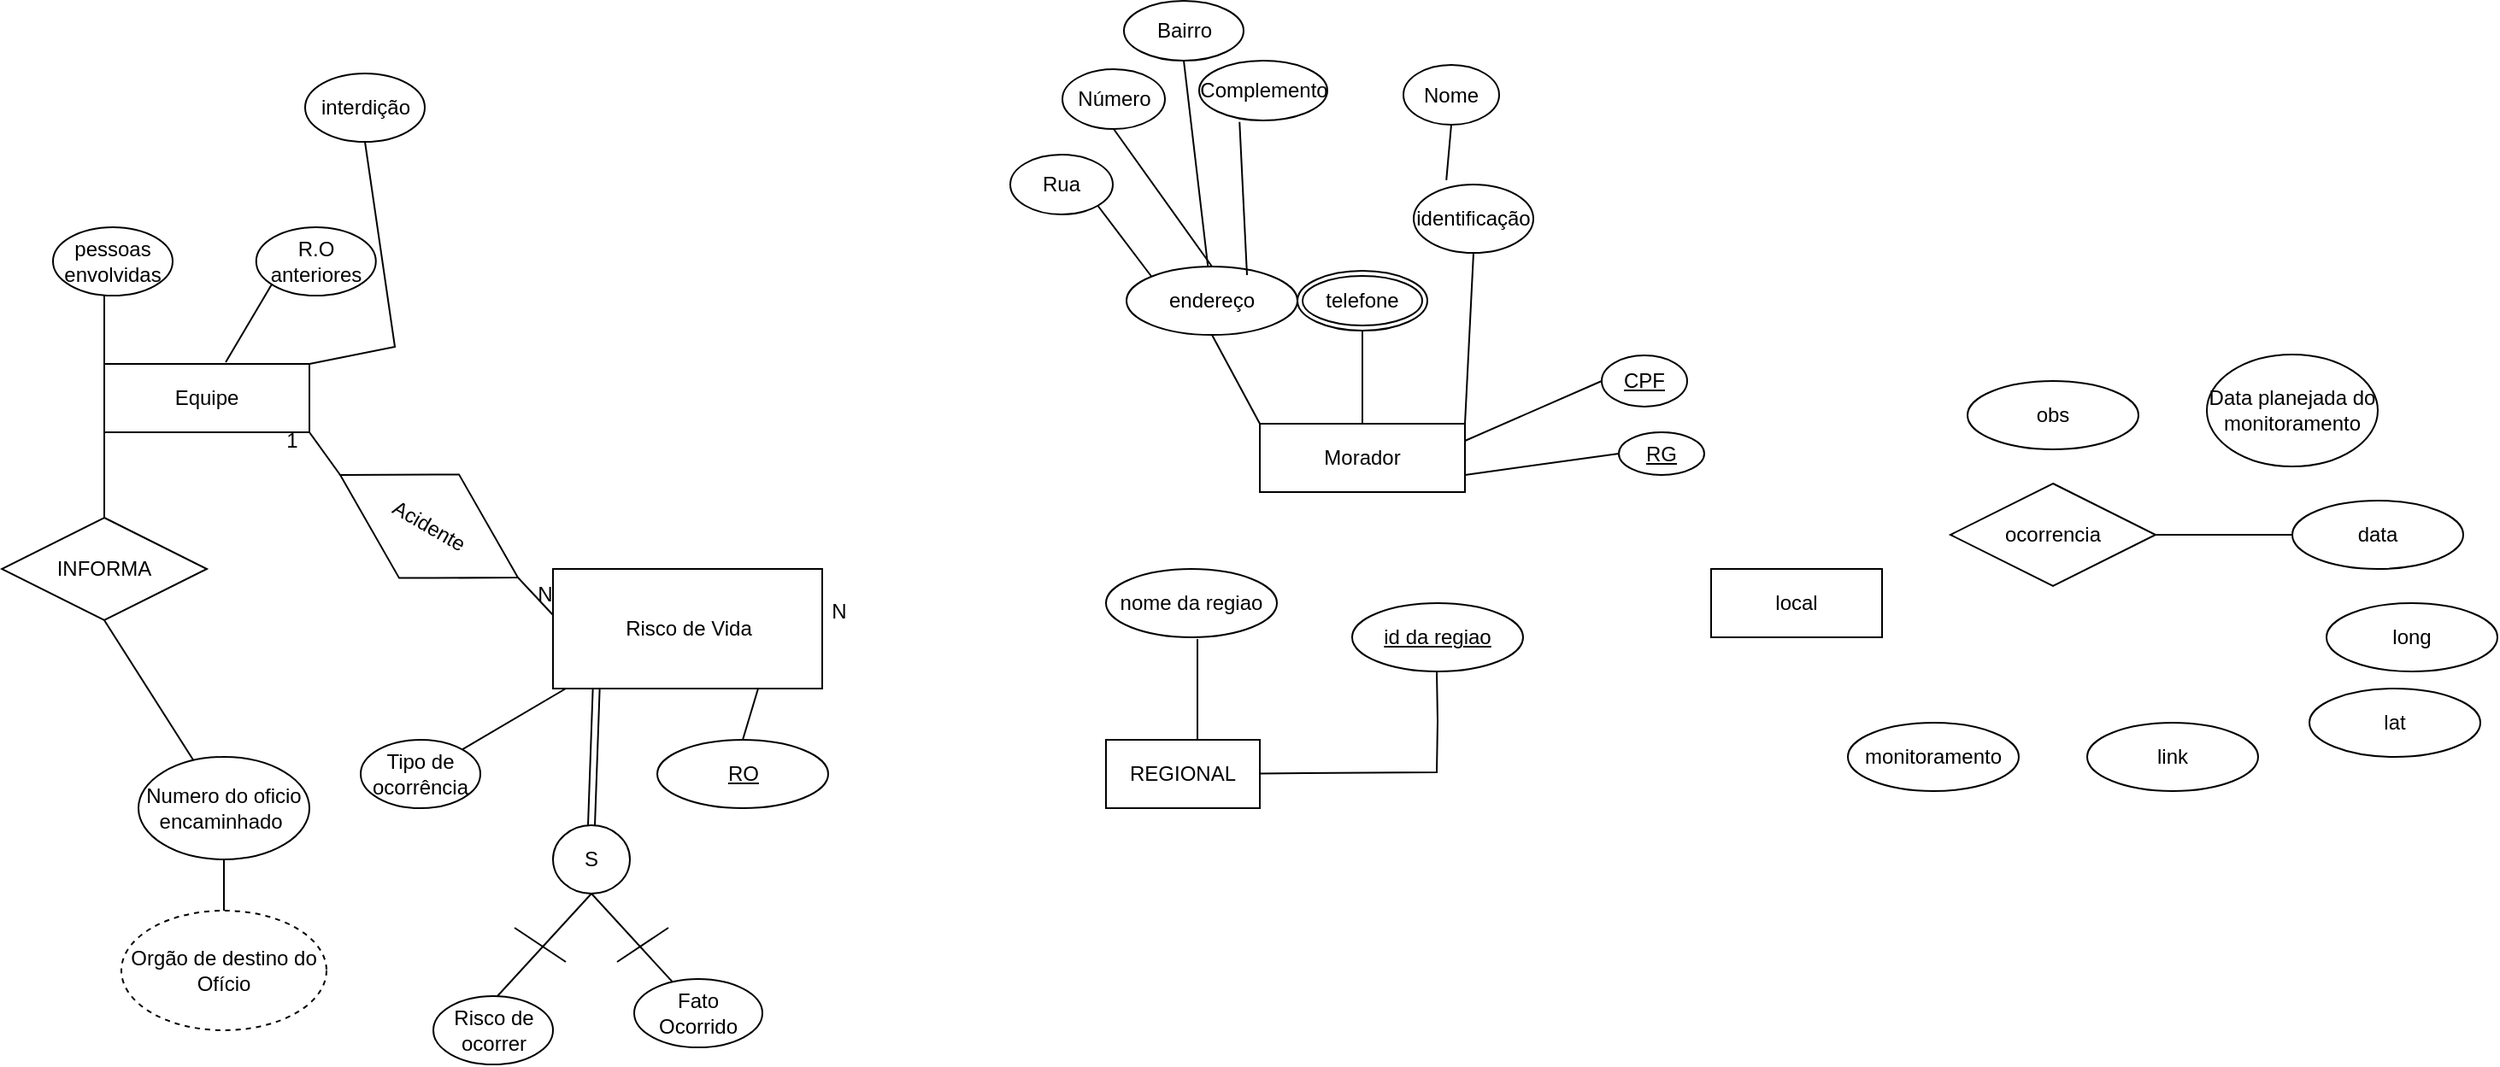 <mxfile version="22.0.7" type="github">
  <diagram id="C5RBs43oDa-KdzZeNtuy" name="Page-1">
    <mxGraphModel dx="1120" dy="1607" grid="1" gridSize="10" guides="1" tooltips="1" connect="1" arrows="1" fold="1" page="1" pageScale="1" pageWidth="827" pageHeight="1169" math="0" shadow="0">
      <root>
        <mxCell id="WIyWlLk6GJQsqaUBKTNV-0" />
        <mxCell id="WIyWlLk6GJQsqaUBKTNV-1" parent="WIyWlLk6GJQsqaUBKTNV-0" />
        <mxCell id="PrvRkz_TOc2St610Ay0l-1" value="Equipe" style="rounded=0;whiteSpace=wrap;html=1;" parent="WIyWlLk6GJQsqaUBKTNV-1" vertex="1">
          <mxGeometry x="90" y="160" width="120" height="40" as="geometry" />
        </mxCell>
        <mxCell id="PrvRkz_TOc2St610Ay0l-5" value="" style="endArrow=none;html=1;rounded=0;entryX=1;entryY=1;entryDx=0;entryDy=0;exitX=0;exitY=0.5;exitDx=0;exitDy=0;" parent="WIyWlLk6GJQsqaUBKTNV-1" source="fVXsZCScKOvvf57o9i3i-1" target="PrvRkz_TOc2St610Ay0l-1" edge="1">
          <mxGeometry width="50" height="50" relative="1" as="geometry">
            <mxPoint x="223.181" y="293.284" as="sourcePoint" />
            <mxPoint x="250" y="140" as="targetPoint" />
          </mxGeometry>
        </mxCell>
        <mxCell id="PrvRkz_TOc2St610Ay0l-13" value="" style="endArrow=none;html=1;rounded=0;exitX=0.592;exitY=-0.025;exitDx=0;exitDy=0;exitPerimeter=0;" parent="WIyWlLk6GJQsqaUBKTNV-1" source="PrvRkz_TOc2St610Ay0l-1" edge="1">
          <mxGeometry width="50" height="50" relative="1" as="geometry">
            <mxPoint x="390" y="260" as="sourcePoint" />
            <mxPoint x="190" y="110" as="targetPoint" />
            <Array as="points">
              <mxPoint x="190" y="110" />
            </Array>
          </mxGeometry>
        </mxCell>
        <mxCell id="PrvRkz_TOc2St610Ay0l-14" value="R.O anteriores" style="ellipse;whiteSpace=wrap;html=1;" parent="WIyWlLk6GJQsqaUBKTNV-1" vertex="1">
          <mxGeometry x="178.88" y="80" width="70" height="40" as="geometry" />
        </mxCell>
        <mxCell id="PrvRkz_TOc2St610Ay0l-15" value="" style="endArrow=none;html=1;rounded=0;exitX=1;exitY=0;exitDx=0;exitDy=0;entryX=0.5;entryY=1;entryDx=0;entryDy=0;" parent="WIyWlLk6GJQsqaUBKTNV-1" source="PrvRkz_TOc2St610Ay0l-1" target="PrvRkz_TOc2St610Ay0l-16" edge="1">
          <mxGeometry width="50" height="50" relative="1" as="geometry">
            <mxPoint x="390" y="260" as="sourcePoint" />
            <mxPoint x="310" y="140" as="targetPoint" />
            <Array as="points">
              <mxPoint x="260" y="150" />
            </Array>
          </mxGeometry>
        </mxCell>
        <mxCell id="PrvRkz_TOc2St610Ay0l-16" value="interdição" style="ellipse;whiteSpace=wrap;html=1;" parent="WIyWlLk6GJQsqaUBKTNV-1" vertex="1">
          <mxGeometry x="207.5" y="-10" width="70" height="40" as="geometry" />
        </mxCell>
        <mxCell id="PrvRkz_TOc2St610Ay0l-18" value="" style="endArrow=none;html=1;rounded=0;exitX=0;exitY=0;exitDx=0;exitDy=0;" parent="WIyWlLk6GJQsqaUBKTNV-1" source="PrvRkz_TOc2St610Ay0l-1" edge="1">
          <mxGeometry width="50" height="50" relative="1" as="geometry">
            <mxPoint x="390" y="260" as="sourcePoint" />
            <mxPoint x="90" y="110" as="targetPoint" />
          </mxGeometry>
        </mxCell>
        <mxCell id="PrvRkz_TOc2St610Ay0l-19" value="pessoas envolvidas" style="ellipse;whiteSpace=wrap;html=1;" parent="WIyWlLk6GJQsqaUBKTNV-1" vertex="1">
          <mxGeometry x="60" y="80" width="70" height="40" as="geometry" />
        </mxCell>
        <mxCell id="PrvRkz_TOc2St610Ay0l-24" value="" style="endArrow=none;html=1;rounded=0;entryX=0;entryY=1;entryDx=0;entryDy=0;" parent="WIyWlLk6GJQsqaUBKTNV-1" target="PrvRkz_TOc2St610Ay0l-1" edge="1">
          <mxGeometry width="50" height="50" relative="1" as="geometry">
            <mxPoint x="90" y="260" as="sourcePoint" />
            <mxPoint x="440" y="210" as="targetPoint" />
          </mxGeometry>
        </mxCell>
        <mxCell id="PrvRkz_TOc2St610Ay0l-25" value="Numero do oficio encaminhado&amp;nbsp;" style="ellipse;whiteSpace=wrap;html=1;" parent="WIyWlLk6GJQsqaUBKTNV-1" vertex="1">
          <mxGeometry x="110" y="390" width="100" height="60" as="geometry" />
        </mxCell>
        <mxCell id="PrvRkz_TOc2St610Ay0l-28" value="Morador" style="rounded=0;whiteSpace=wrap;html=1;" parent="WIyWlLk6GJQsqaUBKTNV-1" vertex="1">
          <mxGeometry x="766" y="195" width="120" height="40" as="geometry" />
        </mxCell>
        <mxCell id="PrvRkz_TOc2St610Ay0l-29" value="" style="endArrow=none;html=1;rounded=0;exitX=0.5;exitY=0;exitDx=0;exitDy=0;entryX=0.5;entryY=1;entryDx=0;entryDy=0;" parent="WIyWlLk6GJQsqaUBKTNV-1" source="PrvRkz_TOc2St610Ay0l-28" target="NeO4dmOVWxTtskisOT3O-9" edge="1">
          <mxGeometry width="50" height="50" relative="1" as="geometry">
            <mxPoint x="826" y="165" as="sourcePoint" />
            <mxPoint x="826" y="125" as="targetPoint" />
          </mxGeometry>
        </mxCell>
        <mxCell id="uyjfCOBZuGkscZn23ESY-0" value="Nome" style="ellipse;whiteSpace=wrap;html=1;" parent="WIyWlLk6GJQsqaUBKTNV-1" vertex="1">
          <mxGeometry x="850" y="-15" width="56" height="35" as="geometry" />
        </mxCell>
        <mxCell id="uyjfCOBZuGkscZn23ESY-1" value="identificação" style="ellipse;whiteSpace=wrap;html=1;" parent="WIyWlLk6GJQsqaUBKTNV-1" vertex="1">
          <mxGeometry x="856" y="55" width="70" height="40" as="geometry" />
        </mxCell>
        <mxCell id="uyjfCOBZuGkscZn23ESY-2" value="" style="endArrow=none;html=1;rounded=0;entryX=1;entryY=0;entryDx=0;entryDy=0;exitX=0.5;exitY=1;exitDx=0;exitDy=0;" parent="WIyWlLk6GJQsqaUBKTNV-1" source="uyjfCOBZuGkscZn23ESY-1" target="PrvRkz_TOc2St610Ay0l-28" edge="1">
          <mxGeometry width="50" height="50" relative="1" as="geometry">
            <mxPoint x="886" y="95" as="sourcePoint" />
            <mxPoint x="886" y="175" as="targetPoint" />
          </mxGeometry>
        </mxCell>
        <mxCell id="uyjfCOBZuGkscZn23ESY-3" value="" style="endArrow=none;html=1;rounded=0;exitX=1;exitY=0.25;exitDx=0;exitDy=0;entryX=0;entryY=0.5;entryDx=0;entryDy=0;" parent="WIyWlLk6GJQsqaUBKTNV-1" source="PrvRkz_TOc2St610Ay0l-28" target="NeO4dmOVWxTtskisOT3O-18" edge="1">
          <mxGeometry width="50" height="50" relative="1" as="geometry">
            <mxPoint x="916" y="205" as="sourcePoint" />
            <mxPoint x="966" y="205" as="targetPoint" />
          </mxGeometry>
        </mxCell>
        <mxCell id="uyjfCOBZuGkscZn23ESY-16" value="" style="verticalLabelPosition=bottom;verticalAlign=top;html=1;shape=mxgraph.flowchart.on-page_reference;" parent="WIyWlLk6GJQsqaUBKTNV-1" vertex="1">
          <mxGeometry x="352.5" y="430" width="45" height="40" as="geometry" />
        </mxCell>
        <mxCell id="uyjfCOBZuGkscZn23ESY-18" value="" style="endArrow=none;html=1;rounded=0;exitX=0.5;exitY=1;exitDx=0;exitDy=0;exitPerimeter=0;" parent="WIyWlLk6GJQsqaUBKTNV-1" source="uyjfCOBZuGkscZn23ESY-16" edge="1">
          <mxGeometry width="50" height="50" relative="1" as="geometry">
            <mxPoint x="430" y="510" as="sourcePoint" />
            <mxPoint x="320" y="530" as="targetPoint" />
          </mxGeometry>
        </mxCell>
        <mxCell id="uyjfCOBZuGkscZn23ESY-19" value="" style="endArrow=none;html=1;rounded=0;entryX=0.5;entryY=1;entryDx=0;entryDy=0;entryPerimeter=0;" parent="WIyWlLk6GJQsqaUBKTNV-1" target="uyjfCOBZuGkscZn23ESY-16" edge="1">
          <mxGeometry width="50" height="50" relative="1" as="geometry">
            <mxPoint x="430" y="530" as="sourcePoint" />
            <mxPoint x="480" y="460" as="targetPoint" />
          </mxGeometry>
        </mxCell>
        <mxCell id="uyjfCOBZuGkscZn23ESY-20" value="" style="endArrow=none;html=1;rounded=0;" parent="WIyWlLk6GJQsqaUBKTNV-1" edge="1">
          <mxGeometry width="50" height="50" relative="1" as="geometry">
            <mxPoint x="390" y="510" as="sourcePoint" />
            <mxPoint x="420" y="490" as="targetPoint" />
          </mxGeometry>
        </mxCell>
        <mxCell id="uyjfCOBZuGkscZn23ESY-21" value="" style="endArrow=none;html=1;rounded=0;" parent="WIyWlLk6GJQsqaUBKTNV-1" edge="1">
          <mxGeometry width="50" height="50" relative="1" as="geometry">
            <mxPoint x="360" y="510" as="sourcePoint" />
            <mxPoint x="330" y="490" as="targetPoint" />
          </mxGeometry>
        </mxCell>
        <mxCell id="uyjfCOBZuGkscZn23ESY-25" value="" style="endArrow=none;html=1;rounded=0;exitX=1;exitY=0.5;exitDx=0;exitDy=0;entryX=0;entryY=0.5;entryDx=0;entryDy=0;" parent="WIyWlLk6GJQsqaUBKTNV-1" source="fVXsZCScKOvvf57o9i3i-1" edge="1">
          <mxGeometry width="50" height="50" relative="1" as="geometry">
            <mxPoint x="266.643" y="280.178" as="sourcePoint" />
            <mxPoint x="360" y="315" as="targetPoint" />
          </mxGeometry>
        </mxCell>
        <mxCell id="uyjfCOBZuGkscZn23ESY-26" value="" style="endArrow=none;html=1;rounded=0;exitX=0;exitY=1;exitDx=0;exitDy=0;" parent="WIyWlLk6GJQsqaUBKTNV-1" target="uyjfCOBZuGkscZn23ESY-27" edge="1">
          <mxGeometry width="50" height="50" relative="1" as="geometry">
            <mxPoint x="360" y="350" as="sourcePoint" />
            <mxPoint x="300" y="370" as="targetPoint" />
          </mxGeometry>
        </mxCell>
        <mxCell id="uyjfCOBZuGkscZn23ESY-27" value="Tipo de ocorrência" style="ellipse;whiteSpace=wrap;html=1;" parent="WIyWlLk6GJQsqaUBKTNV-1" vertex="1">
          <mxGeometry x="240" y="380" width="70" height="40" as="geometry" />
        </mxCell>
        <mxCell id="MZsd6Ya7zDLGfJmb7HzW-5" value="S" style="text;html=1;strokeColor=none;fillColor=none;align=center;verticalAlign=middle;whiteSpace=wrap;rounded=0;" parent="WIyWlLk6GJQsqaUBKTNV-1" vertex="1">
          <mxGeometry x="345" y="435" width="60" height="30" as="geometry" />
        </mxCell>
        <mxCell id="MZsd6Ya7zDLGfJmb7HzW-6" value="Risco de ocorrer" style="ellipse;whiteSpace=wrap;html=1;" parent="WIyWlLk6GJQsqaUBKTNV-1" vertex="1">
          <mxGeometry x="282.5" y="530" width="70" height="40" as="geometry" />
        </mxCell>
        <mxCell id="MZsd6Ya7zDLGfJmb7HzW-7" value="Fato Ocorrido" style="ellipse;whiteSpace=wrap;html=1;" parent="WIyWlLk6GJQsqaUBKTNV-1" vertex="1">
          <mxGeometry x="400" y="520" width="75" height="40" as="geometry" />
        </mxCell>
        <mxCell id="MZsd6Ya7zDLGfJmb7HzW-9" value="Data planejada do monitoramento" style="ellipse;whiteSpace=wrap;html=1;" parent="WIyWlLk6GJQsqaUBKTNV-1" vertex="1">
          <mxGeometry x="1320" y="154.49" width="100" height="65.51" as="geometry" />
        </mxCell>
        <mxCell id="MZsd6Ya7zDLGfJmb7HzW-11" value="INFORMA" style="shape=rhombus;perimeter=rhombusPerimeter;whiteSpace=wrap;html=1;align=center;" parent="WIyWlLk6GJQsqaUBKTNV-1" vertex="1">
          <mxGeometry x="30" y="250" width="120" height="60" as="geometry" />
        </mxCell>
        <mxCell id="MZsd6Ya7zDLGfJmb7HzW-14" value="" style="endArrow=none;html=1;rounded=0;" parent="WIyWlLk6GJQsqaUBKTNV-1" target="PrvRkz_TOc2St610Ay0l-25" edge="1">
          <mxGeometry width="50" height="50" relative="1" as="geometry">
            <mxPoint x="90" y="310" as="sourcePoint" />
            <mxPoint x="440" y="320" as="targetPoint" />
          </mxGeometry>
        </mxCell>
        <mxCell id="MZsd6Ya7zDLGfJmb7HzW-15" value="Orgão de destino do Ofício" style="ellipse;whiteSpace=wrap;html=1;align=center;dashed=1;" parent="WIyWlLk6GJQsqaUBKTNV-1" vertex="1">
          <mxGeometry x="100" y="480" width="120" height="70" as="geometry" />
        </mxCell>
        <mxCell id="MZsd6Ya7zDLGfJmb7HzW-16" value="" style="endArrow=none;html=1;rounded=0;exitX=0.5;exitY=1;exitDx=0;exitDy=0;" parent="WIyWlLk6GJQsqaUBKTNV-1" source="PrvRkz_TOc2St610Ay0l-25" target="MZsd6Ya7zDLGfJmb7HzW-15" edge="1">
          <mxGeometry width="50" height="50" relative="1" as="geometry">
            <mxPoint x="510" y="510" as="sourcePoint" />
            <mxPoint x="560" y="460" as="targetPoint" />
          </mxGeometry>
        </mxCell>
        <mxCell id="MZsd6Ya7zDLGfJmb7HzW-20" value="monitoramento" style="ellipse;whiteSpace=wrap;html=1;align=center;" parent="WIyWlLk6GJQsqaUBKTNV-1" vertex="1">
          <mxGeometry x="1110" y="370" width="100" height="40" as="geometry" />
        </mxCell>
        <mxCell id="jK4c6H0Ts9YG_bzILDkd-0" value="N" style="text;html=1;strokeColor=none;fillColor=none;align=center;verticalAlign=middle;whiteSpace=wrap;rounded=0;" parent="WIyWlLk6GJQsqaUBKTNV-1" vertex="1">
          <mxGeometry x="490" y="290" width="60" height="30" as="geometry" />
        </mxCell>
        <mxCell id="jK4c6H0Ts9YG_bzILDkd-4" value="N" style="text;html=1;strokeColor=none;fillColor=none;align=center;verticalAlign=middle;whiteSpace=wrap;rounded=0;" parent="WIyWlLk6GJQsqaUBKTNV-1" vertex="1">
          <mxGeometry x="317.5" y="280" width="60" height="30" as="geometry" />
        </mxCell>
        <mxCell id="jK4c6H0Ts9YG_bzILDkd-5" value="1" style="text;html=1;strokeColor=none;fillColor=none;align=center;verticalAlign=middle;whiteSpace=wrap;rounded=0;" parent="WIyWlLk6GJQsqaUBKTNV-1" vertex="1">
          <mxGeometry x="170" y="190" width="60" height="30" as="geometry" />
        </mxCell>
        <mxCell id="t3xJQV-ZgWTzb67pA7qt-0" value="RO" style="ellipse;whiteSpace=wrap;html=1;align=center;fontStyle=4;" parent="WIyWlLk6GJQsqaUBKTNV-1" vertex="1">
          <mxGeometry x="413.5" y="380" width="100" height="40" as="geometry" />
        </mxCell>
        <mxCell id="t3xJQV-ZgWTzb67pA7qt-1" value="" style="endArrow=none;html=1;rounded=0;exitX=0.75;exitY=1;exitDx=0;exitDy=0;entryX=0.5;entryY=0;entryDx=0;entryDy=0;" parent="WIyWlLk6GJQsqaUBKTNV-1" target="t3xJQV-ZgWTzb67pA7qt-0" edge="1">
          <mxGeometry width="50" height="50" relative="1" as="geometry">
            <mxPoint x="472.5" y="350" as="sourcePoint" />
            <mxPoint x="630" y="420" as="targetPoint" />
          </mxGeometry>
        </mxCell>
        <mxCell id="fVXsZCScKOvvf57o9i3i-2" value="" style="endArrow=none;html=1;rounded=0;entryX=1;entryY=1;entryDx=0;entryDy=0;exitX=1;exitY=0.5;exitDx=0;exitDy=0;" parent="WIyWlLk6GJQsqaUBKTNV-1" source="fVXsZCScKOvvf57o9i3i-1" target="fVXsZCScKOvvf57o9i3i-1" edge="1">
          <mxGeometry width="50" height="50" relative="1" as="geometry">
            <mxPoint x="223.181" y="293.284" as="sourcePoint" />
            <mxPoint x="210" y="200" as="targetPoint" />
          </mxGeometry>
        </mxCell>
        <mxCell id="fVXsZCScKOvvf57o9i3i-1" value="Acidente" style="shape=rhombus;perimeter=rhombusPerimeter;whiteSpace=wrap;html=1;align=center;rotation=30;" parent="WIyWlLk6GJQsqaUBKTNV-1" vertex="1">
          <mxGeometry x="220" y="220" width="120" height="70" as="geometry" />
        </mxCell>
        <mxCell id="fVXsZCScKOvvf57o9i3i-3" value="" style="shape=link;html=1;rounded=0;exitX=0.119;exitY=0.987;exitDx=0;exitDy=0;exitPerimeter=0;entryX=0.5;entryY=0;entryDx=0;entryDy=0;entryPerimeter=0;" parent="WIyWlLk6GJQsqaUBKTNV-1" target="uyjfCOBZuGkscZn23ESY-16" edge="1">
          <mxGeometry width="100" relative="1" as="geometry">
            <mxPoint x="377.85" y="349.09" as="sourcePoint" />
            <mxPoint x="530" y="380" as="targetPoint" />
          </mxGeometry>
        </mxCell>
        <mxCell id="wc_RnZq1DOK2cN5d9Vo4-1" value="endereço" style="ellipse;whiteSpace=wrap;html=1;align=center;" parent="WIyWlLk6GJQsqaUBKTNV-1" vertex="1">
          <mxGeometry x="688" y="103.01" width="100" height="40" as="geometry" />
        </mxCell>
        <mxCell id="abQKeBMtRY9wUSzvEeuI-0" value="Risco de Vida" style="whiteSpace=wrap;html=1;align=center;" parent="WIyWlLk6GJQsqaUBKTNV-1" vertex="1">
          <mxGeometry x="352.5" y="280" width="157.5" height="70" as="geometry" />
        </mxCell>
        <mxCell id="NeO4dmOVWxTtskisOT3O-0" value="Rua" style="ellipse;whiteSpace=wrap;html=1;align=center;" parent="WIyWlLk6GJQsqaUBKTNV-1" vertex="1">
          <mxGeometry x="620" y="37.5" width="60" height="35" as="geometry" />
        </mxCell>
        <mxCell id="NeO4dmOVWxTtskisOT3O-1" value="" style="endArrow=none;html=1;rounded=0;entryX=1;entryY=1;entryDx=0;entryDy=0;exitX=0;exitY=0;exitDx=0;exitDy=0;" parent="WIyWlLk6GJQsqaUBKTNV-1" source="wc_RnZq1DOK2cN5d9Vo4-1" target="NeO4dmOVWxTtskisOT3O-0" edge="1">
          <mxGeometry relative="1" as="geometry">
            <mxPoint x="676" y="75" as="sourcePoint" />
            <mxPoint x="640" y="15" as="targetPoint" />
          </mxGeometry>
        </mxCell>
        <mxCell id="NeO4dmOVWxTtskisOT3O-2" value="Número" style="ellipse;whiteSpace=wrap;html=1;align=center;" parent="WIyWlLk6GJQsqaUBKTNV-1" vertex="1">
          <mxGeometry x="650.5" y="-12.5" width="60" height="35" as="geometry" />
        </mxCell>
        <mxCell id="NeO4dmOVWxTtskisOT3O-3" value="" style="endArrow=none;html=1;rounded=0;entryX=0.5;entryY=1;entryDx=0;entryDy=0;exitX=0.5;exitY=0;exitDx=0;exitDy=0;" parent="WIyWlLk6GJQsqaUBKTNV-1" source="wc_RnZq1DOK2cN5d9Vo4-1" target="NeO4dmOVWxTtskisOT3O-2" edge="1">
          <mxGeometry relative="1" as="geometry">
            <mxPoint x="814" y="31" as="sourcePoint" />
            <mxPoint x="946" y="55" as="targetPoint" />
          </mxGeometry>
        </mxCell>
        <mxCell id="NeO4dmOVWxTtskisOT3O-4" value="Bairro" style="ellipse;whiteSpace=wrap;html=1;align=center;" parent="WIyWlLk6GJQsqaUBKTNV-1" vertex="1">
          <mxGeometry x="686.5" y="-52.5" width="70" height="35" as="geometry" />
        </mxCell>
        <mxCell id="NeO4dmOVWxTtskisOT3O-5" value="" style="endArrow=none;html=1;rounded=0;entryX=0.5;entryY=1;entryDx=0;entryDy=0;" parent="WIyWlLk6GJQsqaUBKTNV-1" source="wc_RnZq1DOK2cN5d9Vo4-1" target="NeO4dmOVWxTtskisOT3O-4" edge="1">
          <mxGeometry relative="1" as="geometry">
            <mxPoint x="850" y="35" as="sourcePoint" />
            <mxPoint x="1056" y="45" as="targetPoint" />
          </mxGeometry>
        </mxCell>
        <mxCell id="NeO4dmOVWxTtskisOT3O-6" value="Complemento" style="ellipse;whiteSpace=wrap;html=1;align=center;" parent="WIyWlLk6GJQsqaUBKTNV-1" vertex="1">
          <mxGeometry x="730.5" y="-17.5" width="75" height="35" as="geometry" />
        </mxCell>
        <mxCell id="NeO4dmOVWxTtskisOT3O-7" value="" style="endArrow=none;html=1;rounded=0;entryX=0.315;entryY=1.024;entryDx=0;entryDy=0;entryPerimeter=0;exitX=0.705;exitY=0.125;exitDx=0;exitDy=0;exitPerimeter=0;" parent="WIyWlLk6GJQsqaUBKTNV-1" source="wc_RnZq1DOK2cN5d9Vo4-1" target="NeO4dmOVWxTtskisOT3O-6" edge="1">
          <mxGeometry relative="1" as="geometry">
            <mxPoint x="760" y="20" as="sourcePoint" />
            <mxPoint x="796" y="-5" as="targetPoint" />
          </mxGeometry>
        </mxCell>
        <mxCell id="NeO4dmOVWxTtskisOT3O-8" value="" style="endArrow=none;html=1;rounded=0;entryX=0.5;entryY=1;entryDx=0;entryDy=0;exitX=0;exitY=0;exitDx=0;exitDy=0;" parent="WIyWlLk6GJQsqaUBKTNV-1" source="PrvRkz_TOc2St610Ay0l-28" target="wc_RnZq1DOK2cN5d9Vo4-1" edge="1">
          <mxGeometry relative="1" as="geometry">
            <mxPoint x="755" y="191" as="sourcePoint" />
            <mxPoint x="737" y="85" as="targetPoint" />
          </mxGeometry>
        </mxCell>
        <mxCell id="NeO4dmOVWxTtskisOT3O-9" value="telefone" style="ellipse;shape=doubleEllipse;margin=3;whiteSpace=wrap;html=1;align=center;" parent="WIyWlLk6GJQsqaUBKTNV-1" vertex="1">
          <mxGeometry x="788" y="105.51" width="76" height="35" as="geometry" />
        </mxCell>
        <mxCell id="NeO4dmOVWxTtskisOT3O-10" value="" style="endArrow=none;html=1;rounded=0;entryX=0.273;entryY=-0.065;entryDx=0;entryDy=0;entryPerimeter=0;exitX=0.5;exitY=1;exitDx=0;exitDy=0;" parent="WIyWlLk6GJQsqaUBKTNV-1" source="uyjfCOBZuGkscZn23ESY-0" target="uyjfCOBZuGkscZn23ESY-1" edge="1">
          <mxGeometry width="50" height="50" relative="1" as="geometry">
            <mxPoint x="925" y="-15" as="sourcePoint" />
            <mxPoint x="926" y="3" as="targetPoint" />
          </mxGeometry>
        </mxCell>
        <mxCell id="NeO4dmOVWxTtskisOT3O-18" value="CPF" style="ellipse;whiteSpace=wrap;html=1;align=center;fontStyle=4;" parent="WIyWlLk6GJQsqaUBKTNV-1" vertex="1">
          <mxGeometry x="966" y="155" width="50" height="30" as="geometry" />
        </mxCell>
        <mxCell id="NeO4dmOVWxTtskisOT3O-19" value="" style="endArrow=none;html=1;rounded=0;exitX=1;exitY=0.75;exitDx=0;exitDy=0;entryX=0;entryY=0.5;entryDx=0;entryDy=0;" parent="WIyWlLk6GJQsqaUBKTNV-1" source="PrvRkz_TOc2St610Ay0l-28" target="NeO4dmOVWxTtskisOT3O-20" edge="1">
          <mxGeometry width="50" height="50" relative="1" as="geometry">
            <mxPoint x="896" y="245" as="sourcePoint" />
            <mxPoint x="976" y="245" as="targetPoint" />
          </mxGeometry>
        </mxCell>
        <mxCell id="NeO4dmOVWxTtskisOT3O-20" value="RG" style="ellipse;whiteSpace=wrap;html=1;align=center;fontStyle=4;" parent="WIyWlLk6GJQsqaUBKTNV-1" vertex="1">
          <mxGeometry x="976" y="200" width="50" height="25" as="geometry" />
        </mxCell>
        <mxCell id="NeO4dmOVWxTtskisOT3O-21" value="REGIONAL" style="whiteSpace=wrap;html=1;align=center;" parent="WIyWlLk6GJQsqaUBKTNV-1" vertex="1">
          <mxGeometry x="676" y="380" width="90" height="40" as="geometry" />
        </mxCell>
        <mxCell id="U-cppMQDHDety_8-NAH4-1" value="nome da regiao" style="ellipse;whiteSpace=wrap;html=1;align=center;" vertex="1" parent="WIyWlLk6GJQsqaUBKTNV-1">
          <mxGeometry x="676" y="280" width="100" height="40" as="geometry" />
        </mxCell>
        <mxCell id="U-cppMQDHDety_8-NAH4-5" value="" style="endArrow=none;html=1;rounded=0;exitX=0.5;exitY=0;exitDx=0;exitDy=0;entryX=0.5;entryY=1;entryDx=0;entryDy=0;" edge="1" parent="WIyWlLk6GJQsqaUBKTNV-1">
          <mxGeometry width="50" height="50" relative="1" as="geometry">
            <mxPoint x="729.5" y="375" as="sourcePoint" />
            <mxPoint x="729.5" y="321" as="targetPoint" />
            <Array as="points">
              <mxPoint x="729.5" y="380" />
            </Array>
          </mxGeometry>
        </mxCell>
        <mxCell id="U-cppMQDHDety_8-NAH4-6" value="&lt;u&gt;id da regiao&lt;/u&gt;" style="ellipse;whiteSpace=wrap;html=1;align=center;" vertex="1" parent="WIyWlLk6GJQsqaUBKTNV-1">
          <mxGeometry x="820" y="300" width="100" height="40" as="geometry" />
        </mxCell>
        <mxCell id="U-cppMQDHDety_8-NAH4-7" value="" style="endArrow=none;html=1;rounded=0;entryX=0.5;entryY=1;entryDx=0;entryDy=0;" edge="1" parent="WIyWlLk6GJQsqaUBKTNV-1" source="NeO4dmOVWxTtskisOT3O-21">
          <mxGeometry width="50" height="50" relative="1" as="geometry">
            <mxPoint x="869.5" y="394" as="sourcePoint" />
            <mxPoint x="869.5" y="340" as="targetPoint" />
            <Array as="points">
              <mxPoint x="869.5" y="399" />
              <mxPoint x="870" y="369" />
            </Array>
          </mxGeometry>
        </mxCell>
        <mxCell id="U-cppMQDHDety_8-NAH4-9" value="ocorrencia" style="shape=rhombus;perimeter=rhombusPerimeter;whiteSpace=wrap;html=1;align=center;" vertex="1" parent="WIyWlLk6GJQsqaUBKTNV-1">
          <mxGeometry x="1170" y="230" width="120" height="60" as="geometry" />
        </mxCell>
        <mxCell id="U-cppMQDHDety_8-NAH4-10" value="obs" style="ellipse;whiteSpace=wrap;html=1;align=center;" vertex="1" parent="WIyWlLk6GJQsqaUBKTNV-1">
          <mxGeometry x="1180" y="170" width="100" height="40" as="geometry" />
        </mxCell>
        <mxCell id="U-cppMQDHDety_8-NAH4-11" value="data" style="ellipse;whiteSpace=wrap;html=1;align=center;" vertex="1" parent="WIyWlLk6GJQsqaUBKTNV-1">
          <mxGeometry x="1370" y="240" width="100" height="40" as="geometry" />
        </mxCell>
        <mxCell id="U-cppMQDHDety_8-NAH4-12" value="long" style="ellipse;whiteSpace=wrap;html=1;align=center;" vertex="1" parent="WIyWlLk6GJQsqaUBKTNV-1">
          <mxGeometry x="1390" y="300" width="100" height="40" as="geometry" />
        </mxCell>
        <mxCell id="U-cppMQDHDety_8-NAH4-13" value="lat" style="ellipse;whiteSpace=wrap;html=1;align=center;" vertex="1" parent="WIyWlLk6GJQsqaUBKTNV-1">
          <mxGeometry x="1380" y="350" width="100" height="40" as="geometry" />
        </mxCell>
        <mxCell id="U-cppMQDHDety_8-NAH4-15" value="link" style="ellipse;whiteSpace=wrap;html=1;align=center;" vertex="1" parent="WIyWlLk6GJQsqaUBKTNV-1">
          <mxGeometry x="1250" y="370" width="100" height="40" as="geometry" />
        </mxCell>
        <mxCell id="U-cppMQDHDety_8-NAH4-16" value="local" style="whiteSpace=wrap;html=1;align=center;" vertex="1" parent="WIyWlLk6GJQsqaUBKTNV-1">
          <mxGeometry x="1030" y="280" width="100" height="40" as="geometry" />
        </mxCell>
        <mxCell id="U-cppMQDHDety_8-NAH4-17" value="" style="endArrow=none;html=1;rounded=0;entryX=0;entryY=0.5;entryDx=0;entryDy=0;" edge="1" parent="WIyWlLk6GJQsqaUBKTNV-1" target="U-cppMQDHDety_8-NAH4-11">
          <mxGeometry relative="1" as="geometry">
            <mxPoint x="1290" y="260" as="sourcePoint" />
            <mxPoint x="1420" y="260" as="targetPoint" />
          </mxGeometry>
        </mxCell>
      </root>
    </mxGraphModel>
  </diagram>
</mxfile>
